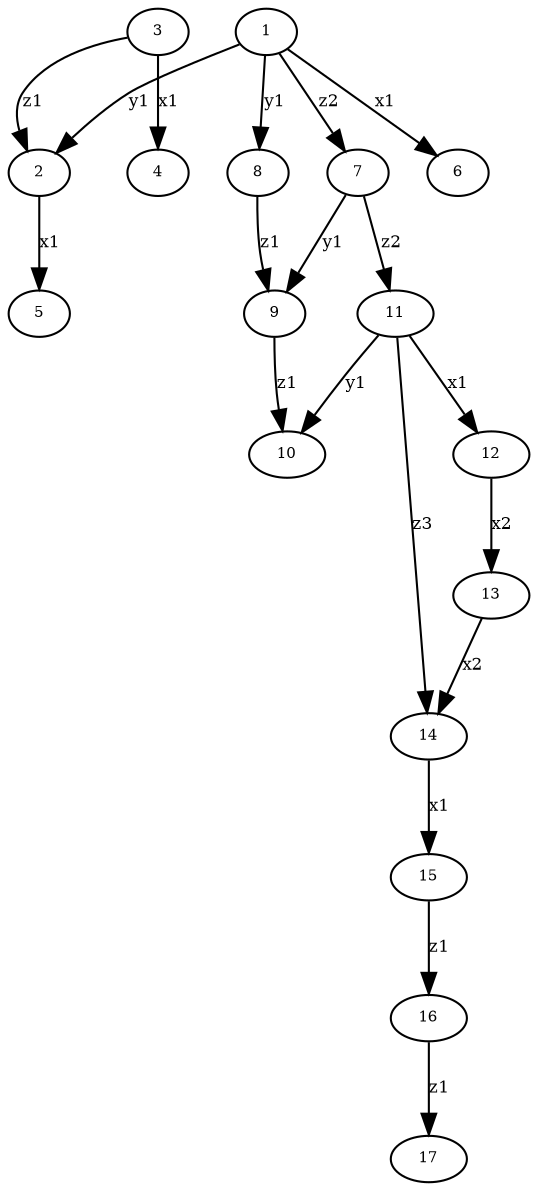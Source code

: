 digraph D {
"Hv1" [label="1",fontsize=7,width=.01,height=.01];
"Hv1" -> "Hv2" [label="y1",fontsize=8];
"Hv1" -> "Hv8" [label="y1",fontsize=8];
"Hv1" -> "Hv6" [label="x1",fontsize=8];
"Hv1" -> "Hv7" [label="z2",fontsize=8];
"Hv2" [label="2",fontsize=7,width=.01,height=.01];
"Hv2" -> "Hv5" [label="x1",fontsize=8];
"Hv3" [label="3",fontsize=7,width=.01,height=.01];
"Hv3" -> "Hv4" [label="x1",fontsize=8];
"Hv3" -> "Hv2" [label="z1",fontsize=8];
"Hv4" [label="4",fontsize=7,width=.01,height=.01];
"Hv5" [label="5",fontsize=7,width=.01,height=.01];
"Hv6" [label="6",fontsize=7,width=.01,height=.01];
"Hv7" [label="7",fontsize=7,width=.01,height=.01];
"Hv7" -> "Hv9" [label="y1",fontsize=8];
"Hv7" -> "Hv11" [label="z2",fontsize=8];
"Hv8" [label="8",fontsize=7,width=.01,height=.01];
"Hv8" -> "Hv9" [label="z1",fontsize=8];
"Hv9" [label="9",fontsize=7,width=.01,height=.01];
"Hv9" -> "Hv10" [label="z1",fontsize=8];
"Hv10" [label="10",fontsize=7,width=.01,height=.01];
"Hv11" [label="11",fontsize=7,width=.01,height=.01];
"Hv11" -> "Hv10" [label="y1",fontsize=8];
"Hv11" -> "Hv12" [label="x1",fontsize=8];
"Hv11" -> "Hv14" [label="z3",fontsize=8];
"Hv12" [label="12",fontsize=7,width=.01,height=.01];
"Hv12" -> "Hv13" [label="x2",fontsize=8];
"Hv13" [label="13",fontsize=7,width=.01,height=.01];
"Hv13" -> "Hv14" [label="x2",fontsize=8];
"Hv14" [label="14",fontsize=7,width=.01,height=.01];
"Hv14" -> "Hv15" [label="x1",fontsize=8];
"Hv15" [label="15",fontsize=7,width=.01,height=.01];
"Hv15" -> "Hv16" [label="z1",fontsize=8];
"Hv16" [label="16",fontsize=7,width=.01,height=.01];
"Hv16" -> "Hv17" [label="z1",fontsize=8];
"Hv17" [label="17",fontsize=7,width=.01,height=.01];
}